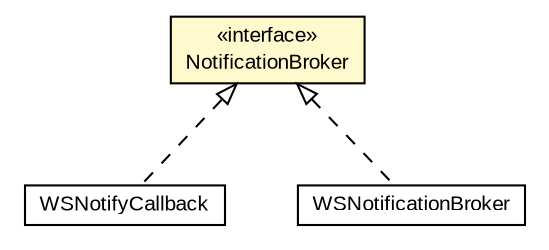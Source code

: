 #!/usr/local/bin/dot
#
# Class diagram 
# Generated by UMLGraph version R5_6-24-gf6e263 (http://www.umlgraph.org/)
#

digraph G {
	edge [fontname="arial",fontsize=10,labelfontname="arial",labelfontsize=10];
	node [fontname="arial",fontsize=10,shape=plaintext];
	nodesep=0.25;
	ranksep=0.5;
	// org.oasis_open.docs.wsn.brw_2.NotificationBroker
	c819207 [label=<<table title="org.oasis_open.docs.wsn.brw_2.NotificationBroker" border="0" cellborder="1" cellspacing="0" cellpadding="2" port="p" bgcolor="lemonChiffon" href="./NotificationBroker.html">
		<tr><td><table border="0" cellspacing="0" cellpadding="1">
<tr><td align="center" balign="center"> &#171;interface&#187; </td></tr>
<tr><td align="center" balign="center"> NotificationBroker </td></tr>
		</table></td></tr>
		</table>>, URL="./NotificationBroker.html", fontname="arial", fontcolor="black", fontsize=10.0];
	// org.miloss.fgsms.wsn.clientcallback.WSNotifyCallback
	c820059 [label=<<table title="org.miloss.fgsms.wsn.clientcallback.WSNotifyCallback" border="0" cellborder="1" cellspacing="0" cellpadding="2" port="p" href="../../../../miloss/fgsms/wsn/clientcallback/WSNotifyCallback.html">
		<tr><td><table border="0" cellspacing="0" cellpadding="1">
<tr><td align="center" balign="center"> WSNotifyCallback </td></tr>
		</table></td></tr>
		</table>>, URL="../../../../miloss/fgsms/wsn/clientcallback/WSNotifyCallback.html", fontname="arial", fontcolor="black", fontsize=10.0];
	// org.miloss.fgsms.wsn.broker.WSNotificationBroker
	c820061 [label=<<table title="org.miloss.fgsms.wsn.broker.WSNotificationBroker" border="0" cellborder="1" cellspacing="0" cellpadding="2" port="p" href="../../../../miloss/fgsms/wsn/broker/WSNotificationBroker.html">
		<tr><td><table border="0" cellspacing="0" cellpadding="1">
<tr><td align="center" balign="center"> WSNotificationBroker </td></tr>
		</table></td></tr>
		</table>>, URL="../../../../miloss/fgsms/wsn/broker/WSNotificationBroker.html", fontname="arial", fontcolor="black", fontsize=10.0];
	//org.miloss.fgsms.wsn.clientcallback.WSNotifyCallback implements org.oasis_open.docs.wsn.brw_2.NotificationBroker
	c819207:p -> c820059:p [dir=back,arrowtail=empty,style=dashed];
	//org.miloss.fgsms.wsn.broker.WSNotificationBroker implements org.oasis_open.docs.wsn.brw_2.NotificationBroker
	c819207:p -> c820061:p [dir=back,arrowtail=empty,style=dashed];
}

